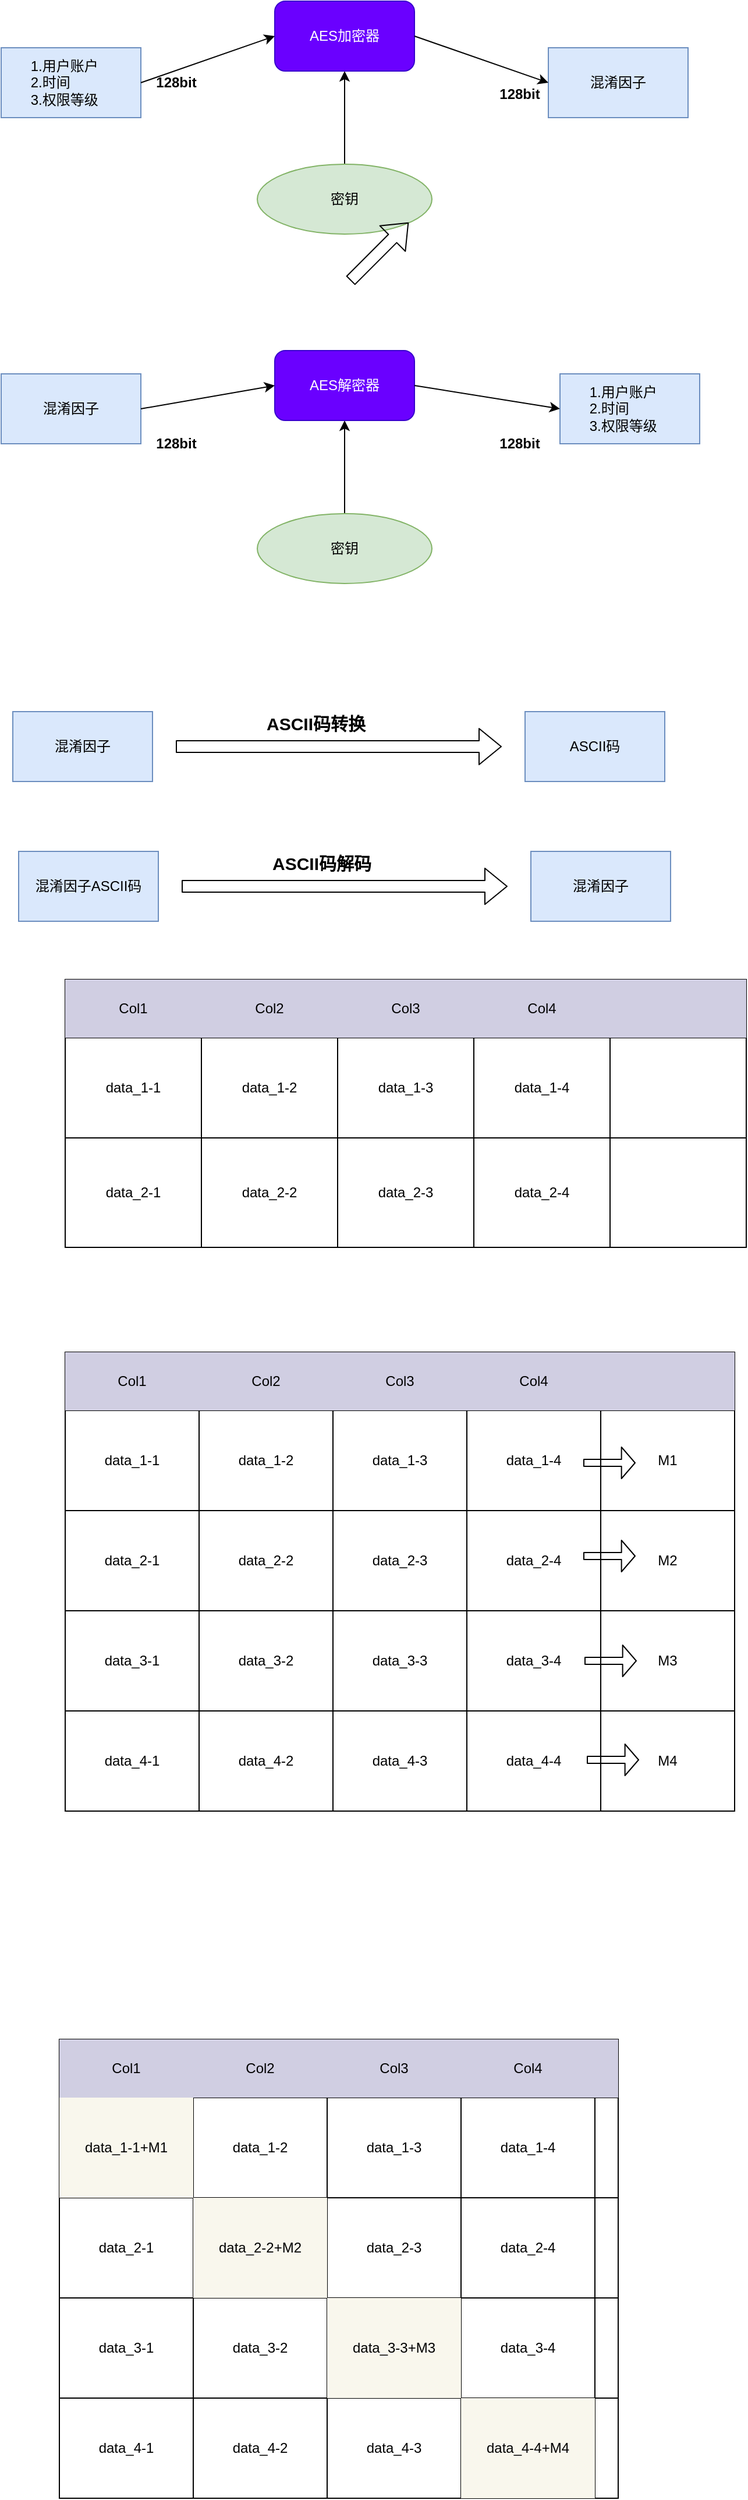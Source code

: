 <mxfile version="14.6.12" type="github">
  <diagram id="JdFX8Y5_raD3rjTgu_EH" name="Page-1">
    <mxGraphModel dx="2062" dy="1098" grid="1" gridSize="10" guides="1" tooltips="1" connect="1" arrows="1" fold="1" page="1" pageScale="1" pageWidth="850" pageHeight="1100" math="0" shadow="0">
      <root>
        <mxCell id="0" />
        <mxCell id="1" parent="0" />
        <mxCell id="7pT013oJxnpNkIhTxjK2-1" value="&amp;nbsp; &amp;nbsp; &amp;nbsp; &amp;nbsp;1.用户账户&lt;br&gt;&amp;nbsp; &amp;nbsp; &amp;nbsp; &amp;nbsp;2.时间&lt;br&gt;&amp;nbsp; &amp;nbsp; &amp;nbsp; &amp;nbsp;3.权限等级" style="rounded=0;whiteSpace=wrap;html=1;align=left;fillColor=#dae8fc;strokeColor=#6c8ebf;" parent="1" vertex="1">
          <mxGeometry x="100" y="380" width="120" height="60" as="geometry" />
        </mxCell>
        <mxCell id="7pT013oJxnpNkIhTxjK2-2" value="混淆因子" style="rounded=0;whiteSpace=wrap;html=1;fillColor=#dae8fc;strokeColor=#6c8ebf;" parent="1" vertex="1">
          <mxGeometry x="570" y="380" width="120" height="60" as="geometry" />
        </mxCell>
        <mxCell id="7pT013oJxnpNkIhTxjK2-9" value="" style="edgeStyle=orthogonalEdgeStyle;rounded=0;orthogonalLoop=1;jettySize=auto;html=1;" parent="1" source="7pT013oJxnpNkIhTxjK2-3" target="7pT013oJxnpNkIhTxjK2-6" edge="1">
          <mxGeometry relative="1" as="geometry" />
        </mxCell>
        <mxCell id="7pT013oJxnpNkIhTxjK2-3" value="密钥" style="ellipse;whiteSpace=wrap;html=1;fillColor=#d5e8d4;strokeColor=#82b366;" parent="1" vertex="1">
          <mxGeometry x="320" y="480" width="150" height="60" as="geometry" />
        </mxCell>
        <mxCell id="7pT013oJxnpNkIhTxjK2-6" value="AES加密器" style="rounded=1;whiteSpace=wrap;html=1;fillColor=#6a00ff;strokeColor=#3700CC;fontColor=#ffffff;" parent="1" vertex="1">
          <mxGeometry x="335" y="340" width="120" height="60" as="geometry" />
        </mxCell>
        <mxCell id="7pT013oJxnpNkIhTxjK2-10" value="" style="endArrow=classic;html=1;entryX=0;entryY=0.5;entryDx=0;entryDy=0;" parent="1" target="7pT013oJxnpNkIhTxjK2-6" edge="1">
          <mxGeometry width="50" height="50" relative="1" as="geometry">
            <mxPoint x="220" y="410" as="sourcePoint" />
            <mxPoint x="270" y="360" as="targetPoint" />
          </mxGeometry>
        </mxCell>
        <mxCell id="7pT013oJxnpNkIhTxjK2-11" value="" style="endArrow=classic;html=1;entryX=0;entryY=0.5;entryDx=0;entryDy=0;" parent="1" target="7pT013oJxnpNkIhTxjK2-2" edge="1">
          <mxGeometry width="50" height="50" relative="1" as="geometry">
            <mxPoint x="455" y="370" as="sourcePoint" />
            <mxPoint x="505" y="320" as="targetPoint" />
          </mxGeometry>
        </mxCell>
        <mxCell id="7pT013oJxnpNkIhTxjK2-12" value="&lt;b&gt;128bit&lt;/b&gt;" style="text;html=1;resizable=0;autosize=1;align=center;verticalAlign=middle;points=[];fillColor=none;strokeColor=none;rounded=0;" parent="1" vertex="1">
          <mxGeometry x="225" y="400" width="50" height="20" as="geometry" />
        </mxCell>
        <mxCell id="7pT013oJxnpNkIhTxjK2-13" value="&lt;b&gt;128bit&lt;/b&gt;" style="text;html=1;resizable=0;autosize=1;align=center;verticalAlign=middle;points=[];fillColor=none;strokeColor=none;rounded=0;" parent="1" vertex="1">
          <mxGeometry x="520" y="410" width="50" height="20" as="geometry" />
        </mxCell>
        <mxCell id="NVBzjJ3xbAIKhqxGu_0e-1" value="&amp;nbsp; &amp;nbsp; &amp;nbsp; &amp;nbsp;1.用户账户&lt;br&gt;&amp;nbsp; &amp;nbsp; &amp;nbsp; &amp;nbsp;2.时间&lt;br&gt;&amp;nbsp; &amp;nbsp; &amp;nbsp; &amp;nbsp;3.权限等级" style="rounded=0;whiteSpace=wrap;html=1;align=left;fillColor=#dae8fc;strokeColor=#6c8ebf;" vertex="1" parent="1">
          <mxGeometry x="580" y="660" width="120" height="60" as="geometry" />
        </mxCell>
        <mxCell id="NVBzjJ3xbAIKhqxGu_0e-2" value="混淆因子" style="rounded=0;whiteSpace=wrap;html=1;fillColor=#dae8fc;strokeColor=#6c8ebf;" vertex="1" parent="1">
          <mxGeometry x="100" y="660" width="120" height="60" as="geometry" />
        </mxCell>
        <mxCell id="NVBzjJ3xbAIKhqxGu_0e-3" value="" style="edgeStyle=orthogonalEdgeStyle;rounded=0;orthogonalLoop=1;jettySize=auto;html=1;" edge="1" parent="1" source="NVBzjJ3xbAIKhqxGu_0e-4" target="NVBzjJ3xbAIKhqxGu_0e-5">
          <mxGeometry relative="1" as="geometry" />
        </mxCell>
        <mxCell id="NVBzjJ3xbAIKhqxGu_0e-4" value="密钥" style="ellipse;whiteSpace=wrap;html=1;fillColor=#d5e8d4;strokeColor=#82b366;" vertex="1" parent="1">
          <mxGeometry x="320" y="780" width="150" height="60" as="geometry" />
        </mxCell>
        <mxCell id="NVBzjJ3xbAIKhqxGu_0e-5" value="AES解密器" style="rounded=1;whiteSpace=wrap;html=1;fillColor=#6a00ff;strokeColor=#3700CC;fontColor=#ffffff;" vertex="1" parent="1">
          <mxGeometry x="335" y="640" width="120" height="60" as="geometry" />
        </mxCell>
        <mxCell id="NVBzjJ3xbAIKhqxGu_0e-8" value="&lt;b&gt;128bit&lt;/b&gt;" style="text;html=1;resizable=0;autosize=1;align=center;verticalAlign=middle;points=[];fillColor=none;strokeColor=none;rounded=0;" vertex="1" parent="1">
          <mxGeometry x="225" y="710" width="50" height="20" as="geometry" />
        </mxCell>
        <mxCell id="NVBzjJ3xbAIKhqxGu_0e-9" value="&lt;b&gt;128bit&lt;/b&gt;" style="text;html=1;resizable=0;autosize=1;align=center;verticalAlign=middle;points=[];fillColor=none;strokeColor=none;rounded=0;" vertex="1" parent="1">
          <mxGeometry x="520" y="710" width="50" height="20" as="geometry" />
        </mxCell>
        <mxCell id="NVBzjJ3xbAIKhqxGu_0e-10" value="" style="endArrow=classic;html=1;entryX=0;entryY=0.5;entryDx=0;entryDy=0;" edge="1" parent="1" target="NVBzjJ3xbAIKhqxGu_0e-5">
          <mxGeometry width="50" height="50" relative="1" as="geometry">
            <mxPoint x="220" y="690" as="sourcePoint" />
            <mxPoint x="270" y="640" as="targetPoint" />
          </mxGeometry>
        </mxCell>
        <mxCell id="NVBzjJ3xbAIKhqxGu_0e-11" value="" style="endArrow=classic;html=1;exitX=1;exitY=0.5;exitDx=0;exitDy=0;entryX=0;entryY=0.5;entryDx=0;entryDy=0;" edge="1" parent="1" source="NVBzjJ3xbAIKhqxGu_0e-5" target="NVBzjJ3xbAIKhqxGu_0e-1">
          <mxGeometry width="50" height="50" relative="1" as="geometry">
            <mxPoint x="590" y="620" as="sourcePoint" />
            <mxPoint x="530" y="520" as="targetPoint" />
          </mxGeometry>
        </mxCell>
        <mxCell id="NVBzjJ3xbAIKhqxGu_0e-12" value="混淆因子" style="rounded=0;whiteSpace=wrap;html=1;fillColor=#dae8fc;strokeColor=#6c8ebf;" vertex="1" parent="1">
          <mxGeometry x="110" y="950" width="120" height="60" as="geometry" />
        </mxCell>
        <mxCell id="NVBzjJ3xbAIKhqxGu_0e-13" value="ASCII码" style="rounded=0;whiteSpace=wrap;html=1;fillColor=#dae8fc;strokeColor=#6c8ebf;" vertex="1" parent="1">
          <mxGeometry x="550" y="950" width="120" height="60" as="geometry" />
        </mxCell>
        <mxCell id="NVBzjJ3xbAIKhqxGu_0e-14" value="" style="shape=flexArrow;endArrow=classic;html=1;" edge="1" parent="1">
          <mxGeometry width="50" height="50" relative="1" as="geometry">
            <mxPoint x="400" y="580" as="sourcePoint" />
            <mxPoint x="450" y="530" as="targetPoint" />
          </mxGeometry>
        </mxCell>
        <mxCell id="NVBzjJ3xbAIKhqxGu_0e-16" value="" style="shape=flexArrow;endArrow=classic;html=1;" edge="1" parent="1">
          <mxGeometry width="50" height="50" relative="1" as="geometry">
            <mxPoint x="250" y="980" as="sourcePoint" />
            <mxPoint x="530" y="980" as="targetPoint" />
            <Array as="points">
              <mxPoint x="250" y="980" />
            </Array>
          </mxGeometry>
        </mxCell>
        <mxCell id="NVBzjJ3xbAIKhqxGu_0e-17" value="&lt;b&gt;&lt;font style=&quot;font-size: 15px&quot;&gt;ASCII码转换&lt;/font&gt;&lt;/b&gt;" style="text;html=1;resizable=0;autosize=1;align=center;verticalAlign=middle;points=[];fillColor=none;strokeColor=none;rounded=0;" vertex="1" parent="1">
          <mxGeometry x="320" y="950" width="100" height="20" as="geometry" />
        </mxCell>
        <mxCell id="NVBzjJ3xbAIKhqxGu_0e-20" value="" style="shape=table;html=1;whiteSpace=wrap;startSize=0;container=1;collapsible=0;childLayout=tableLayout;" vertex="1" parent="1">
          <mxGeometry x="155" y="1180" width="585" height="230" as="geometry" />
        </mxCell>
        <mxCell id="NVBzjJ3xbAIKhqxGu_0e-21" value="" style="shape=partialRectangle;html=1;whiteSpace=wrap;collapsible=0;dropTarget=0;pointerEvents=0;fillColor=none;top=0;left=0;bottom=0;right=0;points=[[0,0.5],[1,0.5]];portConstraint=eastwest;" vertex="1" parent="NVBzjJ3xbAIKhqxGu_0e-20">
          <mxGeometry width="585" height="50" as="geometry" />
        </mxCell>
        <mxCell id="NVBzjJ3xbAIKhqxGu_0e-22" value="Col1" style="shape=partialRectangle;html=1;whiteSpace=wrap;connectable=0;overflow=hidden;fillColor=#d0cee2;top=0;left=0;bottom=0;right=0;strokeColor=#56517e;" vertex="1" parent="NVBzjJ3xbAIKhqxGu_0e-21">
          <mxGeometry width="117" height="50" as="geometry" />
        </mxCell>
        <mxCell id="NVBzjJ3xbAIKhqxGu_0e-23" value="&lt;span&gt;Col2&lt;/span&gt;" style="shape=partialRectangle;html=1;whiteSpace=wrap;connectable=0;overflow=hidden;fillColor=#d0cee2;top=0;left=0;bottom=0;right=0;strokeColor=#56517e;" vertex="1" parent="NVBzjJ3xbAIKhqxGu_0e-21">
          <mxGeometry x="117" width="117" height="50" as="geometry" />
        </mxCell>
        <mxCell id="NVBzjJ3xbAIKhqxGu_0e-24" value="&lt;span&gt;Col3&lt;/span&gt;" style="shape=partialRectangle;html=1;whiteSpace=wrap;connectable=0;overflow=hidden;fillColor=#d0cee2;top=0;left=0;bottom=0;right=0;strokeColor=#56517e;" vertex="1" parent="NVBzjJ3xbAIKhqxGu_0e-21">
          <mxGeometry x="234" width="117" height="50" as="geometry" />
        </mxCell>
        <mxCell id="NVBzjJ3xbAIKhqxGu_0e-25" value="&lt;span&gt;Col4&lt;/span&gt;" style="shape=partialRectangle;html=1;whiteSpace=wrap;connectable=0;overflow=hidden;fillColor=#d0cee2;top=0;left=0;bottom=0;right=0;strokeColor=#56517e;" vertex="1" parent="NVBzjJ3xbAIKhqxGu_0e-21">
          <mxGeometry x="351" width="117" height="50" as="geometry" />
        </mxCell>
        <mxCell id="NVBzjJ3xbAIKhqxGu_0e-26" value="" style="shape=partialRectangle;html=1;whiteSpace=wrap;connectable=0;overflow=hidden;fillColor=#d0cee2;top=0;left=0;bottom=0;right=0;strokeColor=#56517e;" vertex="1" parent="NVBzjJ3xbAIKhqxGu_0e-21">
          <mxGeometry x="468" width="117" height="50" as="geometry" />
        </mxCell>
        <mxCell id="NVBzjJ3xbAIKhqxGu_0e-27" value="" style="shape=partialRectangle;html=1;whiteSpace=wrap;collapsible=0;dropTarget=0;pointerEvents=0;fillColor=none;top=0;left=0;bottom=0;right=0;points=[[0,0.5],[1,0.5]];portConstraint=eastwest;" vertex="1" parent="NVBzjJ3xbAIKhqxGu_0e-20">
          <mxGeometry y="50" width="585" height="86" as="geometry" />
        </mxCell>
        <mxCell id="NVBzjJ3xbAIKhqxGu_0e-28" value="data_1-1" style="shape=partialRectangle;html=1;whiteSpace=wrap;connectable=0;overflow=hidden;fillColor=none;top=0;left=0;bottom=0;right=0;" vertex="1" parent="NVBzjJ3xbAIKhqxGu_0e-27">
          <mxGeometry width="117" height="86" as="geometry" />
        </mxCell>
        <mxCell id="NVBzjJ3xbAIKhqxGu_0e-29" value="&lt;span&gt;data_1-2&lt;/span&gt;" style="shape=partialRectangle;html=1;whiteSpace=wrap;connectable=0;overflow=hidden;fillColor=none;top=0;left=0;bottom=0;right=0;" vertex="1" parent="NVBzjJ3xbAIKhqxGu_0e-27">
          <mxGeometry x="117" width="117" height="86" as="geometry" />
        </mxCell>
        <mxCell id="NVBzjJ3xbAIKhqxGu_0e-30" value="&lt;span&gt;data_1-3&lt;/span&gt;" style="shape=partialRectangle;html=1;whiteSpace=wrap;connectable=0;overflow=hidden;fillColor=none;top=0;left=0;bottom=0;right=0;" vertex="1" parent="NVBzjJ3xbAIKhqxGu_0e-27">
          <mxGeometry x="234" width="117" height="86" as="geometry" />
        </mxCell>
        <mxCell id="NVBzjJ3xbAIKhqxGu_0e-31" value="&lt;span&gt;data_1-4&lt;/span&gt;" style="shape=partialRectangle;html=1;whiteSpace=wrap;connectable=0;overflow=hidden;fillColor=none;top=0;left=0;bottom=0;right=0;" vertex="1" parent="NVBzjJ3xbAIKhqxGu_0e-27">
          <mxGeometry x="351" width="117" height="86" as="geometry" />
        </mxCell>
        <mxCell id="NVBzjJ3xbAIKhqxGu_0e-32" value="" style="shape=partialRectangle;html=1;whiteSpace=wrap;connectable=0;overflow=hidden;fillColor=none;top=0;left=0;bottom=0;right=0;" vertex="1" parent="NVBzjJ3xbAIKhqxGu_0e-27">
          <mxGeometry x="468" width="117" height="86" as="geometry" />
        </mxCell>
        <mxCell id="NVBzjJ3xbAIKhqxGu_0e-33" value="" style="shape=partialRectangle;html=1;whiteSpace=wrap;collapsible=0;dropTarget=0;pointerEvents=0;fillColor=none;top=0;left=0;bottom=0;right=0;points=[[0,0.5],[1,0.5]];portConstraint=eastwest;" vertex="1" parent="NVBzjJ3xbAIKhqxGu_0e-20">
          <mxGeometry y="136" width="585" height="94" as="geometry" />
        </mxCell>
        <mxCell id="NVBzjJ3xbAIKhqxGu_0e-34" value="&lt;span&gt;data_2-1&lt;/span&gt;" style="shape=partialRectangle;html=1;whiteSpace=wrap;connectable=0;overflow=hidden;fillColor=none;top=0;left=0;bottom=0;right=0;" vertex="1" parent="NVBzjJ3xbAIKhqxGu_0e-33">
          <mxGeometry width="117" height="94" as="geometry" />
        </mxCell>
        <mxCell id="NVBzjJ3xbAIKhqxGu_0e-35" value="&lt;span&gt;data_2-2&lt;/span&gt;" style="shape=partialRectangle;html=1;whiteSpace=wrap;connectable=0;overflow=hidden;fillColor=none;top=0;left=0;bottom=0;right=0;" vertex="1" parent="NVBzjJ3xbAIKhqxGu_0e-33">
          <mxGeometry x="117" width="117" height="94" as="geometry" />
        </mxCell>
        <mxCell id="NVBzjJ3xbAIKhqxGu_0e-36" value="&lt;span&gt;data_2-3&lt;/span&gt;" style="shape=partialRectangle;html=1;whiteSpace=wrap;connectable=0;overflow=hidden;fillColor=none;top=0;left=0;bottom=0;right=0;" vertex="1" parent="NVBzjJ3xbAIKhqxGu_0e-33">
          <mxGeometry x="234" width="117" height="94" as="geometry" />
        </mxCell>
        <mxCell id="NVBzjJ3xbAIKhqxGu_0e-37" value="&lt;span&gt;data_2-4&lt;/span&gt;" style="shape=partialRectangle;html=1;whiteSpace=wrap;connectable=0;overflow=hidden;fillColor=none;top=0;left=0;bottom=0;right=0;" vertex="1" parent="NVBzjJ3xbAIKhqxGu_0e-33">
          <mxGeometry x="351" width="117" height="94" as="geometry" />
        </mxCell>
        <mxCell id="NVBzjJ3xbAIKhqxGu_0e-38" value="" style="shape=partialRectangle;html=1;whiteSpace=wrap;connectable=0;overflow=hidden;fillColor=none;top=0;left=0;bottom=0;right=0;" vertex="1" parent="NVBzjJ3xbAIKhqxGu_0e-33">
          <mxGeometry x="468" width="117" height="94" as="geometry" />
        </mxCell>
        <mxCell id="NVBzjJ3xbAIKhqxGu_0e-111" value="" style="shape=table;html=1;whiteSpace=wrap;startSize=0;container=1;collapsible=0;childLayout=tableLayout;" vertex="1" parent="1">
          <mxGeometry x="155" y="1500" width="575" height="394" as="geometry" />
        </mxCell>
        <mxCell id="NVBzjJ3xbAIKhqxGu_0e-112" value="" style="shape=partialRectangle;html=1;whiteSpace=wrap;collapsible=0;dropTarget=0;pointerEvents=0;fillColor=none;top=0;left=0;bottom=0;right=0;points=[[0,0.5],[1,0.5]];portConstraint=eastwest;" vertex="1" parent="NVBzjJ3xbAIKhqxGu_0e-111">
          <mxGeometry width="575" height="50" as="geometry" />
        </mxCell>
        <mxCell id="NVBzjJ3xbAIKhqxGu_0e-113" value="&lt;span&gt;Col1&lt;/span&gt;" style="shape=partialRectangle;html=1;whiteSpace=wrap;connectable=0;overflow=hidden;fillColor=#d0cee2;top=0;left=0;bottom=0;right=0;strokeColor=#56517e;" vertex="1" parent="NVBzjJ3xbAIKhqxGu_0e-112">
          <mxGeometry width="115" height="50" as="geometry" />
        </mxCell>
        <mxCell id="NVBzjJ3xbAIKhqxGu_0e-114" value="&lt;span&gt;Col2&lt;/span&gt;" style="shape=partialRectangle;html=1;whiteSpace=wrap;connectable=0;overflow=hidden;fillColor=#d0cee2;top=0;left=0;bottom=0;right=0;strokeColor=#56517e;" vertex="1" parent="NVBzjJ3xbAIKhqxGu_0e-112">
          <mxGeometry x="115" width="115" height="50" as="geometry" />
        </mxCell>
        <mxCell id="NVBzjJ3xbAIKhqxGu_0e-115" value="&lt;span&gt;Col3&lt;/span&gt;" style="shape=partialRectangle;html=1;whiteSpace=wrap;connectable=0;overflow=hidden;fillColor=#d0cee2;top=0;left=0;bottom=0;right=0;strokeColor=#56517e;" vertex="1" parent="NVBzjJ3xbAIKhqxGu_0e-112">
          <mxGeometry x="230" width="115" height="50" as="geometry" />
        </mxCell>
        <mxCell id="NVBzjJ3xbAIKhqxGu_0e-116" value="&lt;span&gt;Col4&lt;/span&gt;" style="shape=partialRectangle;html=1;whiteSpace=wrap;connectable=0;overflow=hidden;fillColor=#d0cee2;top=0;left=0;bottom=0;right=0;strokeColor=#56517e;" vertex="1" parent="NVBzjJ3xbAIKhqxGu_0e-112">
          <mxGeometry x="345" width="115" height="50" as="geometry" />
        </mxCell>
        <mxCell id="NVBzjJ3xbAIKhqxGu_0e-117" value="" style="shape=partialRectangle;html=1;whiteSpace=wrap;connectable=0;overflow=hidden;fillColor=#d0cee2;top=0;left=0;bottom=0;right=0;strokeColor=#56517e;" vertex="1" parent="NVBzjJ3xbAIKhqxGu_0e-112">
          <mxGeometry x="460" width="115" height="50" as="geometry" />
        </mxCell>
        <mxCell id="NVBzjJ3xbAIKhqxGu_0e-118" value="" style="shape=partialRectangle;html=1;whiteSpace=wrap;collapsible=0;dropTarget=0;pointerEvents=0;fillColor=none;top=0;left=0;bottom=0;right=0;points=[[0,0.5],[1,0.5]];portConstraint=eastwest;" vertex="1" parent="NVBzjJ3xbAIKhqxGu_0e-111">
          <mxGeometry y="50" width="575" height="86" as="geometry" />
        </mxCell>
        <mxCell id="NVBzjJ3xbAIKhqxGu_0e-119" value="&lt;span&gt;data_1-1&lt;/span&gt;" style="shape=partialRectangle;html=1;whiteSpace=wrap;connectable=0;overflow=hidden;fillColor=none;top=0;left=0;bottom=0;right=0;" vertex="1" parent="NVBzjJ3xbAIKhqxGu_0e-118">
          <mxGeometry width="115" height="86" as="geometry" />
        </mxCell>
        <mxCell id="NVBzjJ3xbAIKhqxGu_0e-120" value="&lt;span&gt;data_1-2&lt;/span&gt;" style="shape=partialRectangle;html=1;whiteSpace=wrap;connectable=0;overflow=hidden;fillColor=none;top=0;left=0;bottom=0;right=0;" vertex="1" parent="NVBzjJ3xbAIKhqxGu_0e-118">
          <mxGeometry x="115" width="115" height="86" as="geometry" />
        </mxCell>
        <mxCell id="NVBzjJ3xbAIKhqxGu_0e-121" value="&lt;span&gt;data_1-3&lt;/span&gt;" style="shape=partialRectangle;html=1;whiteSpace=wrap;connectable=0;overflow=hidden;fillColor=none;top=0;left=0;bottom=0;right=0;" vertex="1" parent="NVBzjJ3xbAIKhqxGu_0e-118">
          <mxGeometry x="230" width="115" height="86" as="geometry" />
        </mxCell>
        <mxCell id="NVBzjJ3xbAIKhqxGu_0e-122" value="&lt;span&gt;data_1-4&lt;/span&gt;" style="shape=partialRectangle;html=1;whiteSpace=wrap;connectable=0;overflow=hidden;fillColor=none;top=0;left=0;bottom=0;right=0;" vertex="1" parent="NVBzjJ3xbAIKhqxGu_0e-118">
          <mxGeometry x="345" width="115" height="86" as="geometry" />
        </mxCell>
        <mxCell id="NVBzjJ3xbAIKhqxGu_0e-123" value="M1" style="shape=partialRectangle;html=1;whiteSpace=wrap;connectable=0;overflow=hidden;fillColor=none;top=0;left=0;bottom=0;right=0;" vertex="1" parent="NVBzjJ3xbAIKhqxGu_0e-118">
          <mxGeometry x="460" width="115" height="86" as="geometry" />
        </mxCell>
        <mxCell id="NVBzjJ3xbAIKhqxGu_0e-124" value="" style="shape=partialRectangle;html=1;whiteSpace=wrap;collapsible=0;dropTarget=0;pointerEvents=0;fillColor=none;top=0;left=0;bottom=0;right=0;points=[[0,0.5],[1,0.5]];portConstraint=eastwest;" vertex="1" parent="NVBzjJ3xbAIKhqxGu_0e-111">
          <mxGeometry y="136" width="575" height="86" as="geometry" />
        </mxCell>
        <mxCell id="NVBzjJ3xbAIKhqxGu_0e-125" value="&lt;span&gt;data_2-1&lt;/span&gt;" style="shape=partialRectangle;html=1;whiteSpace=wrap;connectable=0;overflow=hidden;fillColor=none;top=0;left=0;bottom=0;right=0;" vertex="1" parent="NVBzjJ3xbAIKhqxGu_0e-124">
          <mxGeometry width="115" height="86" as="geometry" />
        </mxCell>
        <mxCell id="NVBzjJ3xbAIKhqxGu_0e-126" value="&lt;span&gt;data_2-2&lt;/span&gt;" style="shape=partialRectangle;html=1;whiteSpace=wrap;connectable=0;overflow=hidden;fillColor=none;top=0;left=0;bottom=0;right=0;" vertex="1" parent="NVBzjJ3xbAIKhqxGu_0e-124">
          <mxGeometry x="115" width="115" height="86" as="geometry" />
        </mxCell>
        <mxCell id="NVBzjJ3xbAIKhqxGu_0e-127" value="&lt;span&gt;data_2-3&lt;/span&gt;" style="shape=partialRectangle;html=1;whiteSpace=wrap;connectable=0;overflow=hidden;fillColor=none;top=0;left=0;bottom=0;right=0;" vertex="1" parent="NVBzjJ3xbAIKhqxGu_0e-124">
          <mxGeometry x="230" width="115" height="86" as="geometry" />
        </mxCell>
        <mxCell id="NVBzjJ3xbAIKhqxGu_0e-128" value="&lt;span&gt;data_2-4&lt;/span&gt;" style="shape=partialRectangle;html=1;whiteSpace=wrap;connectable=0;overflow=hidden;fillColor=none;top=0;left=0;bottom=0;right=0;" vertex="1" parent="NVBzjJ3xbAIKhqxGu_0e-124">
          <mxGeometry x="345" width="115" height="86" as="geometry" />
        </mxCell>
        <mxCell id="NVBzjJ3xbAIKhqxGu_0e-129" value="M2" style="shape=partialRectangle;html=1;whiteSpace=wrap;connectable=0;overflow=hidden;fillColor=none;top=0;left=0;bottom=0;right=0;" vertex="1" parent="NVBzjJ3xbAIKhqxGu_0e-124">
          <mxGeometry x="460" width="115" height="86" as="geometry" />
        </mxCell>
        <mxCell id="NVBzjJ3xbAIKhqxGu_0e-130" value="" style="shape=partialRectangle;html=1;whiteSpace=wrap;collapsible=0;dropTarget=0;pointerEvents=0;fillColor=none;top=0;left=0;bottom=0;right=0;points=[[0,0.5],[1,0.5]];portConstraint=eastwest;" vertex="1" parent="NVBzjJ3xbAIKhqxGu_0e-111">
          <mxGeometry y="222" width="575" height="86" as="geometry" />
        </mxCell>
        <mxCell id="NVBzjJ3xbAIKhqxGu_0e-131" value="&lt;span&gt;data_3-1&lt;/span&gt;" style="shape=partialRectangle;html=1;whiteSpace=wrap;connectable=0;overflow=hidden;fillColor=none;top=0;left=0;bottom=0;right=0;" vertex="1" parent="NVBzjJ3xbAIKhqxGu_0e-130">
          <mxGeometry width="115" height="86" as="geometry" />
        </mxCell>
        <mxCell id="NVBzjJ3xbAIKhqxGu_0e-132" value="&lt;span&gt;data_3-2&lt;/span&gt;" style="shape=partialRectangle;html=1;whiteSpace=wrap;connectable=0;overflow=hidden;fillColor=none;top=0;left=0;bottom=0;right=0;" vertex="1" parent="NVBzjJ3xbAIKhqxGu_0e-130">
          <mxGeometry x="115" width="115" height="86" as="geometry" />
        </mxCell>
        <mxCell id="NVBzjJ3xbAIKhqxGu_0e-133" value="&lt;span&gt;data_3-3&lt;/span&gt;" style="shape=partialRectangle;html=1;whiteSpace=wrap;connectable=0;overflow=hidden;fillColor=none;top=0;left=0;bottom=0;right=0;" vertex="1" parent="NVBzjJ3xbAIKhqxGu_0e-130">
          <mxGeometry x="230" width="115" height="86" as="geometry" />
        </mxCell>
        <mxCell id="NVBzjJ3xbAIKhqxGu_0e-134" value="&lt;span&gt;data_3-4&lt;/span&gt;" style="shape=partialRectangle;html=1;whiteSpace=wrap;connectable=0;overflow=hidden;fillColor=none;top=0;left=0;bottom=0;right=0;" vertex="1" parent="NVBzjJ3xbAIKhqxGu_0e-130">
          <mxGeometry x="345" width="115" height="86" as="geometry" />
        </mxCell>
        <mxCell id="NVBzjJ3xbAIKhqxGu_0e-135" value="M3" style="shape=partialRectangle;html=1;whiteSpace=wrap;connectable=0;overflow=hidden;fillColor=none;top=0;left=0;bottom=0;right=0;" vertex="1" parent="NVBzjJ3xbAIKhqxGu_0e-130">
          <mxGeometry x="460" width="115" height="86" as="geometry" />
        </mxCell>
        <mxCell id="NVBzjJ3xbAIKhqxGu_0e-136" value="" style="shape=partialRectangle;html=1;whiteSpace=wrap;collapsible=0;dropTarget=0;pointerEvents=0;fillColor=none;top=0;left=0;bottom=0;right=0;points=[[0,0.5],[1,0.5]];portConstraint=eastwest;" vertex="1" parent="NVBzjJ3xbAIKhqxGu_0e-111">
          <mxGeometry y="308" width="575" height="86" as="geometry" />
        </mxCell>
        <mxCell id="NVBzjJ3xbAIKhqxGu_0e-137" value="&lt;span&gt;data_4-1&lt;/span&gt;" style="shape=partialRectangle;html=1;whiteSpace=wrap;connectable=0;overflow=hidden;fillColor=none;top=0;left=0;bottom=0;right=0;" vertex="1" parent="NVBzjJ3xbAIKhqxGu_0e-136">
          <mxGeometry width="115" height="86" as="geometry" />
        </mxCell>
        <mxCell id="NVBzjJ3xbAIKhqxGu_0e-138" value="&lt;span&gt;data_4-2&lt;/span&gt;" style="shape=partialRectangle;html=1;whiteSpace=wrap;connectable=0;overflow=hidden;fillColor=none;top=0;left=0;bottom=0;right=0;" vertex="1" parent="NVBzjJ3xbAIKhqxGu_0e-136">
          <mxGeometry x="115" width="115" height="86" as="geometry" />
        </mxCell>
        <mxCell id="NVBzjJ3xbAIKhqxGu_0e-139" value="&lt;span&gt;data_4-3&lt;/span&gt;" style="shape=partialRectangle;html=1;whiteSpace=wrap;connectable=0;overflow=hidden;fillColor=none;top=0;left=0;bottom=0;right=0;" vertex="1" parent="NVBzjJ3xbAIKhqxGu_0e-136">
          <mxGeometry x="230" width="115" height="86" as="geometry" />
        </mxCell>
        <mxCell id="NVBzjJ3xbAIKhqxGu_0e-140" value="&lt;span&gt;data_4-4&lt;/span&gt;" style="shape=partialRectangle;html=1;whiteSpace=wrap;connectable=0;overflow=hidden;fillColor=none;top=0;left=0;bottom=0;right=0;" vertex="1" parent="NVBzjJ3xbAIKhqxGu_0e-136">
          <mxGeometry x="345" width="115" height="86" as="geometry" />
        </mxCell>
        <mxCell id="NVBzjJ3xbAIKhqxGu_0e-141" value="M4" style="shape=partialRectangle;html=1;whiteSpace=wrap;connectable=0;overflow=hidden;fillColor=none;top=0;left=0;bottom=0;right=0;" vertex="1" parent="NVBzjJ3xbAIKhqxGu_0e-136">
          <mxGeometry x="460" width="115" height="86" as="geometry" />
        </mxCell>
        <mxCell id="NVBzjJ3xbAIKhqxGu_0e-144" value="" style="endArrow=block;html=1;shape=flexArrow;strokeWidth=1;endFill=0;width=6;endSize=3.56;" edge="1" parent="1">
          <mxGeometry width="50" height="50" relative="1" as="geometry">
            <mxPoint x="600" y="1595" as="sourcePoint" />
            <mxPoint x="645" y="1595" as="targetPoint" />
          </mxGeometry>
        </mxCell>
        <mxCell id="NVBzjJ3xbAIKhqxGu_0e-145" value="" style="endArrow=block;html=1;shape=flexArrow;strokeWidth=1;endFill=0;width=6;endSize=3.56;" edge="1" parent="1">
          <mxGeometry width="50" height="50" relative="1" as="geometry">
            <mxPoint x="603" y="1850" as="sourcePoint" />
            <mxPoint x="648" y="1850" as="targetPoint" />
          </mxGeometry>
        </mxCell>
        <mxCell id="NVBzjJ3xbAIKhqxGu_0e-146" value="" style="endArrow=block;html=1;shape=flexArrow;strokeWidth=1;endFill=0;width=6;endSize=3.56;" edge="1" parent="1">
          <mxGeometry width="50" height="50" relative="1" as="geometry">
            <mxPoint x="601" y="1765" as="sourcePoint" />
            <mxPoint x="646" y="1765" as="targetPoint" />
          </mxGeometry>
        </mxCell>
        <mxCell id="NVBzjJ3xbAIKhqxGu_0e-147" value="" style="endArrow=block;html=1;shape=flexArrow;strokeWidth=1;endFill=0;width=6;endSize=3.56;" edge="1" parent="1">
          <mxGeometry width="50" height="50" relative="1" as="geometry">
            <mxPoint x="600" y="1675" as="sourcePoint" />
            <mxPoint x="645" y="1675" as="targetPoint" />
          </mxGeometry>
        </mxCell>
        <mxCell id="NVBzjJ3xbAIKhqxGu_0e-148" value="" style="shape=table;html=1;whiteSpace=wrap;startSize=0;container=1;collapsible=0;childLayout=tableLayout;" vertex="1" parent="1">
          <mxGeometry x="150" y="2090" width="480" height="394" as="geometry" />
        </mxCell>
        <mxCell id="NVBzjJ3xbAIKhqxGu_0e-149" value="" style="shape=partialRectangle;html=1;whiteSpace=wrap;collapsible=0;dropTarget=0;pointerEvents=0;fillColor=none;top=0;left=0;bottom=0;right=0;points=[[0,0.5],[1,0.5]];portConstraint=eastwest;" vertex="1" parent="NVBzjJ3xbAIKhqxGu_0e-148">
          <mxGeometry width="480" height="50" as="geometry" />
        </mxCell>
        <mxCell id="NVBzjJ3xbAIKhqxGu_0e-150" value="&lt;span&gt;Col1&lt;/span&gt;" style="shape=partialRectangle;html=1;whiteSpace=wrap;connectable=0;overflow=hidden;fillColor=#d0cee2;top=0;left=0;bottom=0;right=0;strokeColor=#56517e;" vertex="1" parent="NVBzjJ3xbAIKhqxGu_0e-149">
          <mxGeometry width="115" height="50" as="geometry" />
        </mxCell>
        <mxCell id="NVBzjJ3xbAIKhqxGu_0e-151" value="&lt;span&gt;Col2&lt;/span&gt;" style="shape=partialRectangle;html=1;whiteSpace=wrap;connectable=0;overflow=hidden;fillColor=#d0cee2;top=0;left=0;bottom=0;right=0;strokeColor=#56517e;" vertex="1" parent="NVBzjJ3xbAIKhqxGu_0e-149">
          <mxGeometry x="115" width="115" height="50" as="geometry" />
        </mxCell>
        <mxCell id="NVBzjJ3xbAIKhqxGu_0e-152" value="&lt;span&gt;Col3&lt;/span&gt;" style="shape=partialRectangle;html=1;whiteSpace=wrap;connectable=0;overflow=hidden;fillColor=#d0cee2;top=0;left=0;bottom=0;right=0;strokeColor=#56517e;" vertex="1" parent="NVBzjJ3xbAIKhqxGu_0e-149">
          <mxGeometry x="230" width="115" height="50" as="geometry" />
        </mxCell>
        <mxCell id="NVBzjJ3xbAIKhqxGu_0e-153" value="&lt;span&gt;Col4&lt;/span&gt;" style="shape=partialRectangle;html=1;whiteSpace=wrap;connectable=0;overflow=hidden;fillColor=#d0cee2;top=0;left=0;bottom=0;right=0;strokeColor=#56517e;" vertex="1" parent="NVBzjJ3xbAIKhqxGu_0e-149">
          <mxGeometry x="345" width="115" height="50" as="geometry" />
        </mxCell>
        <mxCell id="NVBzjJ3xbAIKhqxGu_0e-154" value="" style="shape=partialRectangle;html=1;whiteSpace=wrap;connectable=0;overflow=hidden;fillColor=#d0cee2;top=0;left=0;bottom=0;right=0;strokeColor=#56517e;" vertex="1" parent="NVBzjJ3xbAIKhqxGu_0e-149">
          <mxGeometry x="460" width="20" height="50" as="geometry" />
        </mxCell>
        <mxCell id="NVBzjJ3xbAIKhqxGu_0e-155" value="" style="shape=partialRectangle;html=1;whiteSpace=wrap;collapsible=0;dropTarget=0;pointerEvents=0;fillColor=none;top=0;left=0;bottom=0;right=0;points=[[0,0.5],[1,0.5]];portConstraint=eastwest;" vertex="1" parent="NVBzjJ3xbAIKhqxGu_0e-148">
          <mxGeometry y="50" width="480" height="86" as="geometry" />
        </mxCell>
        <mxCell id="NVBzjJ3xbAIKhqxGu_0e-156" value="&lt;span&gt;data_1-1+&lt;/span&gt;M1" style="shape=partialRectangle;html=1;whiteSpace=wrap;connectable=0;overflow=hidden;fillColor=#f9f7ed;top=0;left=0;bottom=0;right=0;strokeColor=#36393d;" vertex="1" parent="NVBzjJ3xbAIKhqxGu_0e-155">
          <mxGeometry width="115" height="86" as="geometry" />
        </mxCell>
        <mxCell id="NVBzjJ3xbAIKhqxGu_0e-157" value="&lt;span&gt;data_1-2&lt;/span&gt;" style="shape=partialRectangle;html=1;whiteSpace=wrap;connectable=0;overflow=hidden;fillColor=none;top=0;left=0;bottom=0;right=0;" vertex="1" parent="NVBzjJ3xbAIKhqxGu_0e-155">
          <mxGeometry x="115" width="115" height="86" as="geometry" />
        </mxCell>
        <mxCell id="NVBzjJ3xbAIKhqxGu_0e-158" value="&lt;span&gt;data_1-3&lt;/span&gt;" style="shape=partialRectangle;html=1;whiteSpace=wrap;connectable=0;overflow=hidden;fillColor=none;top=0;left=0;bottom=0;right=0;" vertex="1" parent="NVBzjJ3xbAIKhqxGu_0e-155">
          <mxGeometry x="230" width="115" height="86" as="geometry" />
        </mxCell>
        <mxCell id="NVBzjJ3xbAIKhqxGu_0e-159" value="&lt;span&gt;data_1-4&lt;/span&gt;" style="shape=partialRectangle;html=1;whiteSpace=wrap;connectable=0;overflow=hidden;fillColor=none;top=0;left=0;bottom=0;right=0;" vertex="1" parent="NVBzjJ3xbAIKhqxGu_0e-155">
          <mxGeometry x="345" width="115" height="86" as="geometry" />
        </mxCell>
        <mxCell id="NVBzjJ3xbAIKhqxGu_0e-160" value="" style="shape=partialRectangle;html=1;whiteSpace=wrap;connectable=0;overflow=hidden;fillColor=none;top=0;left=0;bottom=0;right=0;" vertex="1" parent="NVBzjJ3xbAIKhqxGu_0e-155">
          <mxGeometry x="460" width="20" height="86" as="geometry" />
        </mxCell>
        <mxCell id="NVBzjJ3xbAIKhqxGu_0e-161" value="" style="shape=partialRectangle;html=1;whiteSpace=wrap;collapsible=0;dropTarget=0;pointerEvents=0;fillColor=none;top=0;left=0;bottom=0;right=0;points=[[0,0.5],[1,0.5]];portConstraint=eastwest;" vertex="1" parent="NVBzjJ3xbAIKhqxGu_0e-148">
          <mxGeometry y="136" width="480" height="86" as="geometry" />
        </mxCell>
        <mxCell id="NVBzjJ3xbAIKhqxGu_0e-162" value="&lt;span&gt;data_2-1&lt;/span&gt;" style="shape=partialRectangle;html=1;whiteSpace=wrap;connectable=0;overflow=hidden;fillColor=none;top=0;left=0;bottom=0;right=0;" vertex="1" parent="NVBzjJ3xbAIKhqxGu_0e-161">
          <mxGeometry width="115" height="86" as="geometry" />
        </mxCell>
        <mxCell id="NVBzjJ3xbAIKhqxGu_0e-163" value="&lt;span&gt;data_2-2+M2&lt;/span&gt;" style="shape=partialRectangle;html=1;whiteSpace=wrap;connectable=0;overflow=hidden;fillColor=#f9f7ed;top=0;left=0;bottom=0;right=0;strokeColor=#36393d;" vertex="1" parent="NVBzjJ3xbAIKhqxGu_0e-161">
          <mxGeometry x="115" width="115" height="86" as="geometry" />
        </mxCell>
        <mxCell id="NVBzjJ3xbAIKhqxGu_0e-164" value="&lt;span&gt;data_2-3&lt;/span&gt;" style="shape=partialRectangle;html=1;whiteSpace=wrap;connectable=0;overflow=hidden;fillColor=none;top=0;left=0;bottom=0;right=0;" vertex="1" parent="NVBzjJ3xbAIKhqxGu_0e-161">
          <mxGeometry x="230" width="115" height="86" as="geometry" />
        </mxCell>
        <mxCell id="NVBzjJ3xbAIKhqxGu_0e-165" value="&lt;span&gt;data_2-4&lt;/span&gt;" style="shape=partialRectangle;html=1;whiteSpace=wrap;connectable=0;overflow=hidden;fillColor=none;top=0;left=0;bottom=0;right=0;" vertex="1" parent="NVBzjJ3xbAIKhqxGu_0e-161">
          <mxGeometry x="345" width="115" height="86" as="geometry" />
        </mxCell>
        <mxCell id="NVBzjJ3xbAIKhqxGu_0e-166" value="" style="shape=partialRectangle;html=1;whiteSpace=wrap;connectable=0;overflow=hidden;fillColor=none;top=0;left=0;bottom=0;right=0;" vertex="1" parent="NVBzjJ3xbAIKhqxGu_0e-161">
          <mxGeometry x="460" width="20" height="86" as="geometry" />
        </mxCell>
        <mxCell id="NVBzjJ3xbAIKhqxGu_0e-167" value="" style="shape=partialRectangle;html=1;whiteSpace=wrap;collapsible=0;dropTarget=0;pointerEvents=0;fillColor=none;top=0;left=0;bottom=0;right=0;points=[[0,0.5],[1,0.5]];portConstraint=eastwest;" vertex="1" parent="NVBzjJ3xbAIKhqxGu_0e-148">
          <mxGeometry y="222" width="480" height="86" as="geometry" />
        </mxCell>
        <mxCell id="NVBzjJ3xbAIKhqxGu_0e-168" value="&lt;span&gt;data_3-1&lt;/span&gt;" style="shape=partialRectangle;html=1;whiteSpace=wrap;connectable=0;overflow=hidden;fillColor=none;top=0;left=0;bottom=0;right=0;" vertex="1" parent="NVBzjJ3xbAIKhqxGu_0e-167">
          <mxGeometry width="115" height="86" as="geometry" />
        </mxCell>
        <mxCell id="NVBzjJ3xbAIKhqxGu_0e-169" value="&lt;span&gt;data_3-2&lt;/span&gt;" style="shape=partialRectangle;html=1;whiteSpace=wrap;connectable=0;overflow=hidden;fillColor=none;top=0;left=0;bottom=0;right=0;" vertex="1" parent="NVBzjJ3xbAIKhqxGu_0e-167">
          <mxGeometry x="115" width="115" height="86" as="geometry" />
        </mxCell>
        <mxCell id="NVBzjJ3xbAIKhqxGu_0e-170" value="&lt;span&gt;data_3-3+M3&lt;/span&gt;" style="shape=partialRectangle;html=1;whiteSpace=wrap;connectable=0;overflow=hidden;fillColor=#f9f7ed;top=0;left=0;bottom=0;right=0;strokeColor=#36393d;" vertex="1" parent="NVBzjJ3xbAIKhqxGu_0e-167">
          <mxGeometry x="230" width="115" height="86" as="geometry" />
        </mxCell>
        <mxCell id="NVBzjJ3xbAIKhqxGu_0e-171" value="&lt;span&gt;data_3-4&lt;/span&gt;" style="shape=partialRectangle;html=1;whiteSpace=wrap;connectable=0;overflow=hidden;fillColor=none;top=0;left=0;bottom=0;right=0;" vertex="1" parent="NVBzjJ3xbAIKhqxGu_0e-167">
          <mxGeometry x="345" width="115" height="86" as="geometry" />
        </mxCell>
        <mxCell id="NVBzjJ3xbAIKhqxGu_0e-172" value="" style="shape=partialRectangle;html=1;whiteSpace=wrap;connectable=0;overflow=hidden;fillColor=none;top=0;left=0;bottom=0;right=0;" vertex="1" parent="NVBzjJ3xbAIKhqxGu_0e-167">
          <mxGeometry x="460" width="20" height="86" as="geometry" />
        </mxCell>
        <mxCell id="NVBzjJ3xbAIKhqxGu_0e-173" value="" style="shape=partialRectangle;html=1;whiteSpace=wrap;collapsible=0;dropTarget=0;pointerEvents=0;fillColor=none;top=0;left=0;bottom=0;right=0;points=[[0,0.5],[1,0.5]];portConstraint=eastwest;" vertex="1" parent="NVBzjJ3xbAIKhqxGu_0e-148">
          <mxGeometry y="308" width="480" height="86" as="geometry" />
        </mxCell>
        <mxCell id="NVBzjJ3xbAIKhqxGu_0e-174" value="&lt;span&gt;data_4-1&lt;/span&gt;" style="shape=partialRectangle;html=1;whiteSpace=wrap;connectable=0;overflow=hidden;fillColor=none;top=0;left=0;bottom=0;right=0;" vertex="1" parent="NVBzjJ3xbAIKhqxGu_0e-173">
          <mxGeometry width="115" height="86" as="geometry" />
        </mxCell>
        <mxCell id="NVBzjJ3xbAIKhqxGu_0e-175" value="&lt;span&gt;data_4-2&lt;/span&gt;" style="shape=partialRectangle;html=1;whiteSpace=wrap;connectable=0;overflow=hidden;fillColor=none;top=0;left=0;bottom=0;right=0;" vertex="1" parent="NVBzjJ3xbAIKhqxGu_0e-173">
          <mxGeometry x="115" width="115" height="86" as="geometry" />
        </mxCell>
        <mxCell id="NVBzjJ3xbAIKhqxGu_0e-176" value="&lt;span&gt;data_4-3&lt;/span&gt;" style="shape=partialRectangle;html=1;whiteSpace=wrap;connectable=0;overflow=hidden;fillColor=none;top=0;left=0;bottom=0;right=0;" vertex="1" parent="NVBzjJ3xbAIKhqxGu_0e-173">
          <mxGeometry x="230" width="115" height="86" as="geometry" />
        </mxCell>
        <mxCell id="NVBzjJ3xbAIKhqxGu_0e-177" value="&lt;span&gt;data_4-4+M4&lt;/span&gt;" style="shape=partialRectangle;html=1;whiteSpace=wrap;connectable=0;overflow=hidden;fillColor=#f9f7ed;top=0;left=0;bottom=0;right=0;strokeColor=#36393d;" vertex="1" parent="NVBzjJ3xbAIKhqxGu_0e-173">
          <mxGeometry x="345" width="115" height="86" as="geometry" />
        </mxCell>
        <mxCell id="NVBzjJ3xbAIKhqxGu_0e-178" value="" style="shape=partialRectangle;html=1;whiteSpace=wrap;connectable=0;overflow=hidden;fillColor=none;top=0;left=0;bottom=0;right=0;" vertex="1" parent="NVBzjJ3xbAIKhqxGu_0e-173">
          <mxGeometry x="460" width="20" height="86" as="geometry" />
        </mxCell>
        <mxCell id="NVBzjJ3xbAIKhqxGu_0e-183" value="混淆因子ASCII码" style="rounded=0;whiteSpace=wrap;html=1;fillColor=#dae8fc;strokeColor=#6c8ebf;" vertex="1" parent="1">
          <mxGeometry x="115" y="1070" width="120" height="60" as="geometry" />
        </mxCell>
        <mxCell id="NVBzjJ3xbAIKhqxGu_0e-184" value="混淆因子" style="rounded=0;whiteSpace=wrap;html=1;fillColor=#dae8fc;strokeColor=#6c8ebf;" vertex="1" parent="1">
          <mxGeometry x="555" y="1070" width="120" height="60" as="geometry" />
        </mxCell>
        <mxCell id="NVBzjJ3xbAIKhqxGu_0e-185" value="" style="shape=flexArrow;endArrow=classic;html=1;" edge="1" parent="1">
          <mxGeometry width="50" height="50" relative="1" as="geometry">
            <mxPoint x="255" y="1100" as="sourcePoint" />
            <mxPoint x="535" y="1100" as="targetPoint" />
            <Array as="points">
              <mxPoint x="255" y="1100" />
            </Array>
          </mxGeometry>
        </mxCell>
        <mxCell id="NVBzjJ3xbAIKhqxGu_0e-186" value="&lt;b&gt;&lt;font style=&quot;font-size: 15px&quot;&gt;ASCII码解码&lt;/font&gt;&lt;/b&gt;" style="text;html=1;resizable=0;autosize=1;align=center;verticalAlign=middle;points=[];fillColor=none;strokeColor=none;rounded=0;" vertex="1" parent="1">
          <mxGeometry x="325" y="1070" width="100" height="20" as="geometry" />
        </mxCell>
      </root>
    </mxGraphModel>
  </diagram>
</mxfile>
